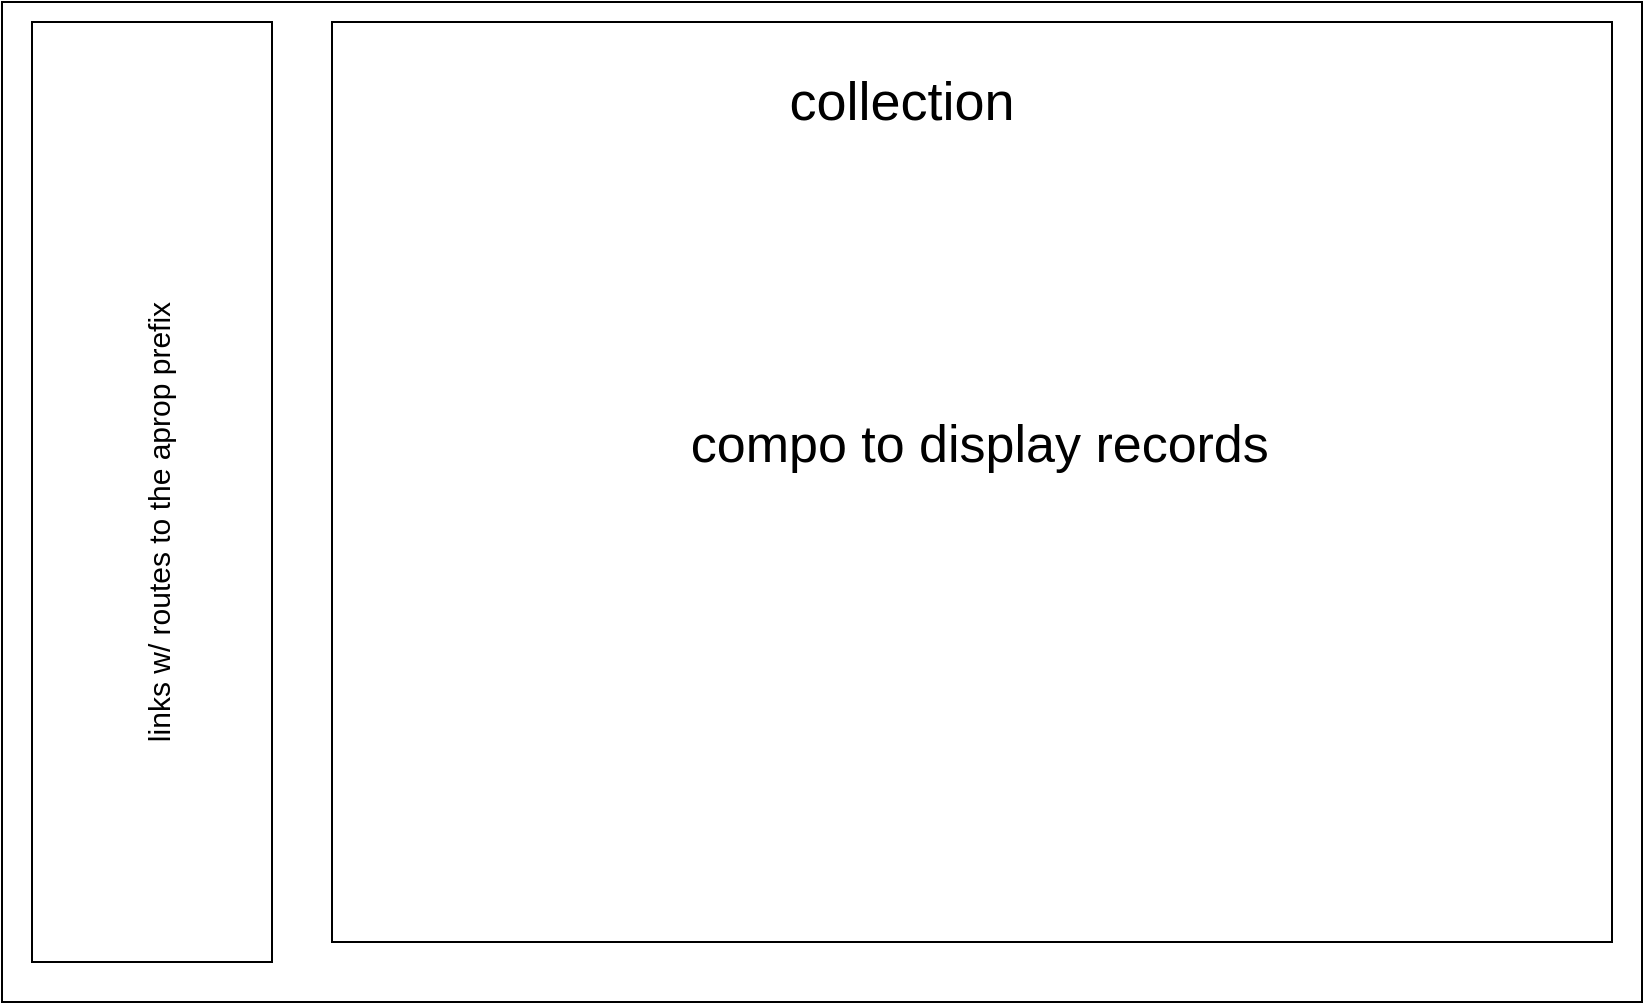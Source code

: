 <mxfile>
    <diagram id="sbQXqiVwsEsuR7p5tGj3" name="Page-1">
        <mxGraphModel dx="1038" dy="563" grid="1" gridSize="10" guides="1" tooltips="1" connect="1" arrows="1" fold="1" page="1" pageScale="1" pageWidth="850" pageHeight="1100" math="0" shadow="0">
            <root>
                <mxCell id="0"/>
                <mxCell id="1" parent="0"/>
                <mxCell id="nult8Mgce-UnOFnIGOTV-1" value="" style="rounded=0;whiteSpace=wrap;html=1;" parent="1" vertex="1">
                    <mxGeometry x="15" y="40" width="820" height="500" as="geometry"/>
                </mxCell>
                <mxCell id="nult8Mgce-UnOFnIGOTV-4" value="" style="rounded=0;whiteSpace=wrap;html=1;" parent="1" vertex="1">
                    <mxGeometry x="180" y="50" width="640" height="460" as="geometry"/>
                </mxCell>
                <mxCell id="nult8Mgce-UnOFnIGOTV-5" value="" style="rounded=0;whiteSpace=wrap;html=1;" parent="1" vertex="1">
                    <mxGeometry x="30" y="50" width="120" height="470" as="geometry"/>
                </mxCell>
                <mxCell id="nult8Mgce-UnOFnIGOTV-6" value="&lt;p style=&quot;line-height: 200%; font-size: 26px;&quot;&gt;compo to display records&amp;nbsp;&lt;/p&gt;" style="text;strokeColor=none;align=center;fillColor=none;html=1;verticalAlign=middle;whiteSpace=wrap;rounded=0;" parent="1" vertex="1">
                    <mxGeometry x="330" y="150" width="355" height="220" as="geometry"/>
                </mxCell>
                <mxCell id="nult8Mgce-UnOFnIGOTV-7" value="&lt;font style=&quot;font-size: 15px;&quot;&gt;links w/ routes to the aprop prefix&lt;/font&gt;" style="text;strokeColor=none;align=center;fillColor=none;html=1;verticalAlign=middle;whiteSpace=wrap;rounded=0;fontSize=26;rotation=-90;" parent="1" vertex="1">
                    <mxGeometry x="-40" y="280" width="260" height="40" as="geometry"/>
                </mxCell>
                <mxCell id="nult8Mgce-UnOFnIGOTV-8" value="&lt;font style=&quot;font-size: 27px;&quot;&gt;collection&lt;/font&gt;" style="text;strokeColor=none;align=center;fillColor=none;html=1;verticalAlign=middle;whiteSpace=wrap;rounded=0;fontSize=15;" parent="1" vertex="1">
                    <mxGeometry x="380" y="60" width="170" height="60" as="geometry"/>
                </mxCell>
            </root>
        </mxGraphModel>
    </diagram>
    <diagram id="f2ng9z93hxqO1t5_8rry" name="Page-2">
        <mxGraphModel dx="1038" dy="563" grid="1" gridSize="10" guides="1" tooltips="1" connect="1" arrows="1" fold="1" page="1" pageScale="1" pageWidth="850" pageHeight="1100" math="0" shadow="0">
            <root>
                <mxCell id="0"/>
                <mxCell id="1" parent="0"/>
                <mxCell id="Fzh1IzFzV5Xm0UC7kLPz-8" style="edgeStyle=none;html=1;exitX=1;exitY=0.5;exitDx=0;exitDy=0;entryX=0.053;entryY=0.563;entryDx=0;entryDy=0;entryPerimeter=0;" edge="1" parent="1" source="Fzh1IzFzV5Xm0UC7kLPz-1" target="Fzh1IzFzV5Xm0UC7kLPz-3">
                    <mxGeometry relative="1" as="geometry"/>
                </mxCell>
                <mxCell id="Fzh1IzFzV5Xm0UC7kLPz-1" value="" style="rounded=0;whiteSpace=wrap;html=1;" vertex="1" parent="1">
                    <mxGeometry x="200" y="80" width="190" height="80" as="geometry"/>
                </mxCell>
                <mxCell id="Fzh1IzFzV5Xm0UC7kLPz-2" value="" style="rounded=0;whiteSpace=wrap;html=1;" vertex="1" parent="1">
                    <mxGeometry x="360" y="240" width="190" height="80" as="geometry"/>
                </mxCell>
                <mxCell id="Fzh1IzFzV5Xm0UC7kLPz-3" value="" style="rounded=0;whiteSpace=wrap;html=1;" vertex="1" parent="1">
                    <mxGeometry x="500" y="75" width="190" height="80" as="geometry"/>
                </mxCell>
                <mxCell id="Fzh1IzFzV5Xm0UC7kLPz-4" value="search bar" style="text;strokeColor=none;align=center;fillColor=none;html=1;verticalAlign=middle;whiteSpace=wrap;rounded=0;" vertex="1" parent="1">
                    <mxGeometry x="255" y="100" width="80" height="30" as="geometry"/>
                </mxCell>
                <mxCell id="Fzh1IzFzV5Xm0UC7kLPz-5" value="records GridList" style="text;strokeColor=none;align=center;fillColor=none;html=1;verticalAlign=middle;whiteSpace=wrap;rounded=0;" vertex="1" parent="1">
                    <mxGeometry x="400" y="265" width="80" height="30" as="geometry"/>
                </mxCell>
                <mxCell id="Fzh1IzFzV5Xm0UC7kLPz-6" value="state of the input value&amp;nbsp;" style="text;strokeColor=none;align=center;fillColor=none;html=1;verticalAlign=middle;whiteSpace=wrap;rounded=0;" vertex="1" parent="1">
                    <mxGeometry x="550" y="105" width="80" height="30" as="geometry"/>
                </mxCell>
            </root>
        </mxGraphModel>
    </diagram>
</mxfile>